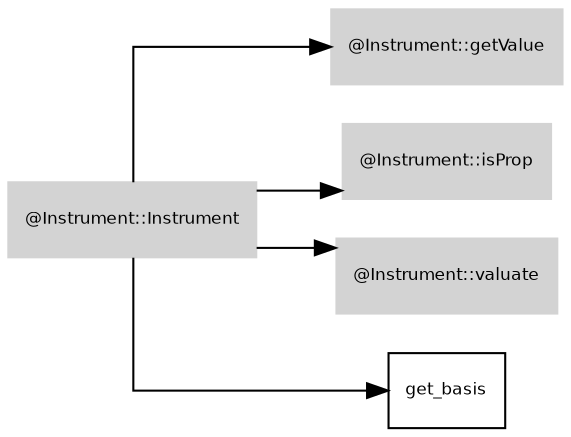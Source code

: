 digraph G {
	fontname = "Bitstream Vera Sans"
	fontsize = 8
	node [
		fontname = "Bitstream Vera Sans"
		fontsize = 8
		shape = "record"
	]
	edge [
		fontname = "Bitstream Vera Sans"
		fontsize = 8
	]
	graph [splines=ortho];
	rankdir=LR;
	subgraph class_Instrument {
		style=filled;
		node [style=filled,color=lightgrey];
		"@Instrument::Instrument" -> "@Instrument::getValue"
		"@Instrument::Instrument" -> "@Instrument::isProp"
		"@Instrument::Instrument" -> "@Instrument::valuate"
		label = "@Instrument";
	}
"@Instrument::Instrument" 	 -> 	 "get_basis"
}
